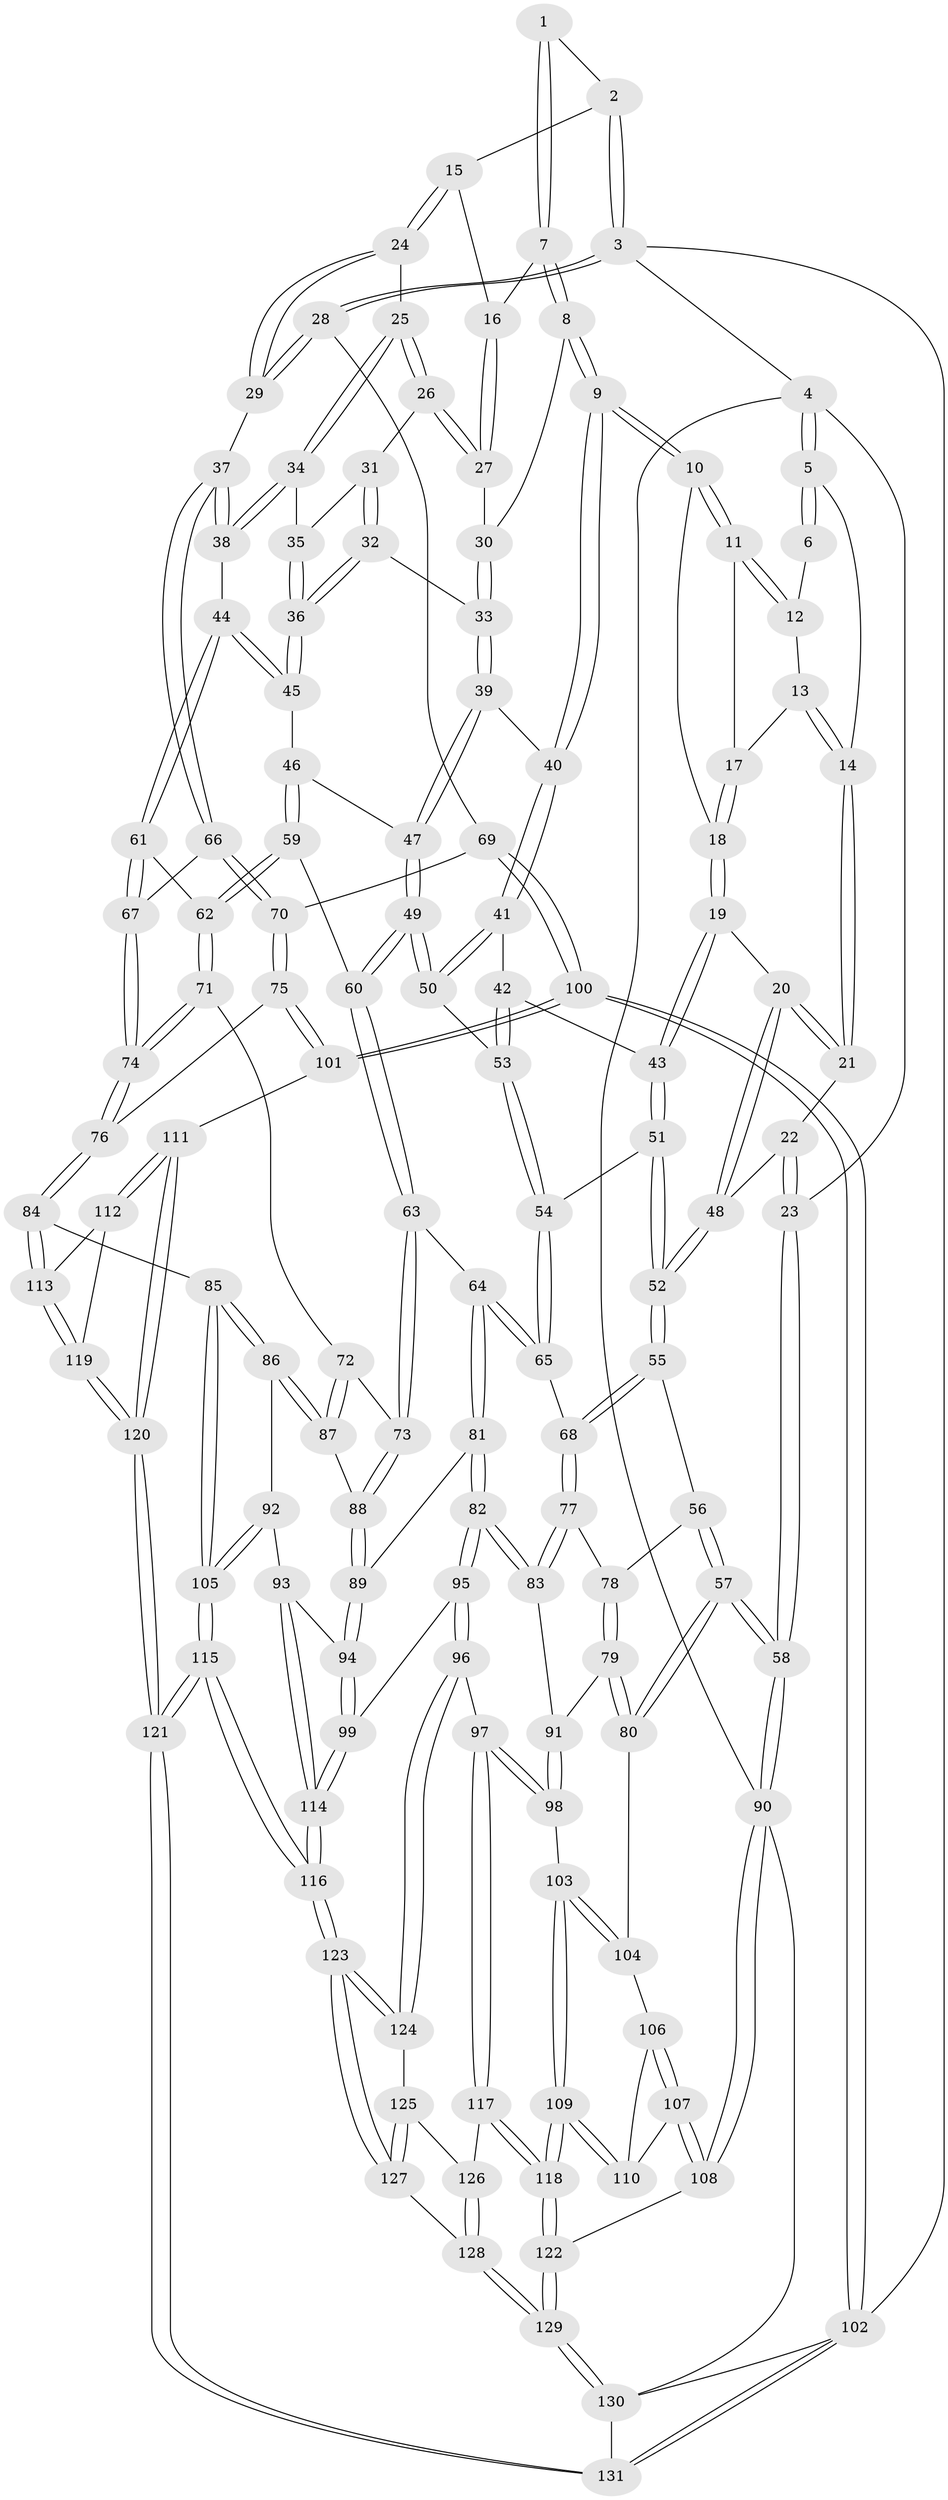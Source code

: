 // Generated by graph-tools (version 1.1) at 2025/27/03/09/25 03:27:09]
// undirected, 131 vertices, 324 edges
graph export_dot {
graph [start="1"]
  node [color=gray90,style=filled];
  1 [pos="+0.6066247305367286+0"];
  2 [pos="+0.9158956876745474+0"];
  3 [pos="+1+0"];
  4 [pos="+0+0"];
  5 [pos="+0+0"];
  6 [pos="+0.32353635432931466+0"];
  7 [pos="+0.5836075192390666+0.056300820086930645"];
  8 [pos="+0.5593178502549975+0.1104606576995011"];
  9 [pos="+0.5545303125583437+0.11717126711987783"];
  10 [pos="+0.540362204082843+0.11633103153396869"];
  11 [pos="+0.46682433835851395+0.06651290920827134"];
  12 [pos="+0.33825651636153187+0"];
  13 [pos="+0.3252913171086233+0.022592959335174138"];
  14 [pos="+0.2301009369301424+0.08654836009648272"];
  15 [pos="+0.8597362730611883+0.03969933832978032"];
  16 [pos="+0.7911245343793556+0.08471961960833718"];
  17 [pos="+0.3417464469458511+0.05771436965391037"];
  18 [pos="+0.36338507519114505+0.1631655729263717"];
  19 [pos="+0.33649234901365926+0.200106091124366"];
  20 [pos="+0.31590422352803016+0.20011716307829105"];
  21 [pos="+0.22308739971094854+0.10385337545439853"];
  22 [pos="+0.08068584847365322+0.15825574579164914"];
  23 [pos="+0+0.08153358687702932"];
  24 [pos="+0.9187579482815649+0.1451746431056208"];
  25 [pos="+0.863911989456983+0.18900256403135982"];
  26 [pos="+0.7631496633371988+0.18192551550129604"];
  27 [pos="+0.7617276114553273+0.1418059930567084"];
  28 [pos="+1+0.29160145576360014"];
  29 [pos="+1+0.269345839458893"];
  30 [pos="+0.7060122929373486+0.14875739373651103"];
  31 [pos="+0.7631248490120431+0.1820584317301987"];
  32 [pos="+0.707421864432524+0.22725595599092527"];
  33 [pos="+0.6936581573657967+0.2283907445173095"];
  34 [pos="+0.8291039291960276+0.23153112346533797"];
  35 [pos="+0.7876037907178841+0.21952230742531792"];
  36 [pos="+0.7608674197262748+0.2722844577790585"];
  37 [pos="+1+0.27276125798423706"];
  38 [pos="+0.8420856340555067+0.3224778999671497"];
  39 [pos="+0.66774943628078+0.23610318842847874"];
  40 [pos="+0.5641857504363712+0.17624808514912496"];
  41 [pos="+0.5434010119640751+0.22895816831341456"];
  42 [pos="+0.4295918675017483+0.24004300288636818"];
  43 [pos="+0.3585035645435929+0.2411438389176202"];
  44 [pos="+0.7925444899301112+0.36045802416584666"];
  45 [pos="+0.7872513977040878+0.3576231558466083"];
  46 [pos="+0.7288427516299022+0.35097738248377364"];
  47 [pos="+0.6753598670766794+0.29746872385119355"];
  48 [pos="+0.2101878873558492+0.25825026142299384"];
  49 [pos="+0.5395360262780778+0.36298645358393217"];
  50 [pos="+0.5264366548168052+0.3503695572001803"];
  51 [pos="+0.38119475102125555+0.34811131655394967"];
  52 [pos="+0.20304088687858196+0.4035755347633904"];
  53 [pos="+0.5098413518006872+0.3519793488985829"];
  54 [pos="+0.4070782378561291+0.3641826730718932"];
  55 [pos="+0.19198069142471486+0.41863183856983943"];
  56 [pos="+0.18375161015521435+0.4233477054910498"];
  57 [pos="+0+0.4981647238453367"];
  58 [pos="+0+0.4960967518686364"];
  59 [pos="+0.6304136945859301+0.41340522895640913"];
  60 [pos="+0.5666628653697139+0.4092000349370987"];
  61 [pos="+0.8014102092814392+0.40649140963345076"];
  62 [pos="+0.6972856104240853+0.4773261925042811"];
  63 [pos="+0.5389983510397589+0.5522453429380423"];
  64 [pos="+0.47876569702995697+0.5523037683373951"];
  65 [pos="+0.3940131865986624+0.5300836924070468"];
  66 [pos="+0.8762105202427852+0.4580550225165045"];
  67 [pos="+0.8348838250299428+0.45351825077497854"];
  68 [pos="+0.37550032197292493+0.5382454790361626"];
  69 [pos="+1+0.4976749358519199"];
  70 [pos="+0.9892741842935772+0.5399994624763126"];
  71 [pos="+0.6934728909777674+0.5626707446663824"];
  72 [pos="+0.6464808431873622+0.5763211248803416"];
  73 [pos="+0.5510728880758218+0.5650806257539787"];
  74 [pos="+0.7889329160964598+0.5966615592599691"];
  75 [pos="+0.8486268825175161+0.6702792823068963"];
  76 [pos="+0.8369279952043966+0.6722720453217641"];
  77 [pos="+0.32225386018935887+0.622353330626876"];
  78 [pos="+0.2417858206960384+0.5750405798217301"];
  79 [pos="+0.0915432009125587+0.6607038137128806"];
  80 [pos="+0.0896422199429807+0.6609033141863025"];
  81 [pos="+0.4231821757629869+0.6931727537641159"];
  82 [pos="+0.39229486329054675+0.708611088062281"];
  83 [pos="+0.3207550079451371+0.6403483292407963"];
  84 [pos="+0.8191841064702747+0.7030520459076208"];
  85 [pos="+0.7866471410389841+0.7203596932392333"];
  86 [pos="+0.6744482025291505+0.7213201961838772"];
  87 [pos="+0.6622390827241683+0.695225036508478"];
  88 [pos="+0.5453213544414188+0.6492023648670541"];
  89 [pos="+0.5339524792264373+0.6910973435163433"];
  90 [pos="+0+0.8909321690955158"];
  91 [pos="+0.2710518273578609+0.6787253536020302"];
  92 [pos="+0.6480621102984279+0.7436678031324303"];
  93 [pos="+0.5708537565555807+0.7504046456869561"];
  94 [pos="+0.5455228000976385+0.7319632231460277"];
  95 [pos="+0.39602167459297927+0.7922496550824695"];
  96 [pos="+0.38582580223094826+0.8017231685909404"];
  97 [pos="+0.3040814216904007+0.815604148256891"];
  98 [pos="+0.2627974809015669+0.7721915537426479"];
  99 [pos="+0.45592180914361946+0.8027569775446477"];
  100 [pos="+1+0.8388400463090012"];
  101 [pos="+1+0.8278730525059707"];
  102 [pos="+1+1"];
  103 [pos="+0.21149881291749506+0.7791217318062277"];
  104 [pos="+0.09533564512382392+0.6798335946488459"];
  105 [pos="+0.6814311259372002+0.9323636263748993"];
  106 [pos="+0.09526062589930105+0.6842626019359249"];
  107 [pos="+0.007097221872497967+0.8305045793714514"];
  108 [pos="+0+0.8913982961841582"];
  109 [pos="+0.14361846172261863+0.8950864734290006"];
  110 [pos="+0.10051330820377999+0.7933552948817472"];
  111 [pos="+0.9714016568903967+0.8688522432864241"];
  112 [pos="+0.9281564643085208+0.8455721462495288"];
  113 [pos="+0.8233577642275283+0.7150444523285877"];
  114 [pos="+0.584153368656101+0.9648741552795296"];
  115 [pos="+0.6481995862521628+1"];
  116 [pos="+0.6235112626325262+1"];
  117 [pos="+0.2724658288236515+0.880278898668133"];
  118 [pos="+0.14498045589188496+0.9217515861239286"];
  119 [pos="+0.8325334079880335+0.8584663990287709"];
  120 [pos="+0.7374168141149041+1"];
  121 [pos="+0.6746570714231606+1"];
  122 [pos="+0.13809629725264133+0.9344395940468423"];
  123 [pos="+0.5778819430406845+1"];
  124 [pos="+0.3911144720344803+0.8553654471645632"];
  125 [pos="+0.36600185730808493+0.927033661493743"];
  126 [pos="+0.3156680379403561+0.9287961918220118"];
  127 [pos="+0.3891504578907527+0.9500527096114648"];
  128 [pos="+0.27538391994529965+1"];
  129 [pos="+0.19884521219836818+1"];
  130 [pos="+0.19912036273435432+1"];
  131 [pos="+0.6756793184671395+1"];
  1 -- 2;
  1 -- 7;
  1 -- 7;
  2 -- 3;
  2 -- 3;
  2 -- 15;
  3 -- 4;
  3 -- 28;
  3 -- 28;
  3 -- 102;
  4 -- 5;
  4 -- 5;
  4 -- 23;
  4 -- 90;
  5 -- 6;
  5 -- 6;
  5 -- 14;
  6 -- 12;
  7 -- 8;
  7 -- 8;
  7 -- 16;
  8 -- 9;
  8 -- 9;
  8 -- 30;
  9 -- 10;
  9 -- 10;
  9 -- 40;
  9 -- 40;
  10 -- 11;
  10 -- 11;
  10 -- 18;
  11 -- 12;
  11 -- 12;
  11 -- 17;
  12 -- 13;
  13 -- 14;
  13 -- 14;
  13 -- 17;
  14 -- 21;
  14 -- 21;
  15 -- 16;
  15 -- 24;
  15 -- 24;
  16 -- 27;
  16 -- 27;
  17 -- 18;
  17 -- 18;
  18 -- 19;
  18 -- 19;
  19 -- 20;
  19 -- 43;
  19 -- 43;
  20 -- 21;
  20 -- 21;
  20 -- 48;
  20 -- 48;
  21 -- 22;
  22 -- 23;
  22 -- 23;
  22 -- 48;
  23 -- 58;
  23 -- 58;
  24 -- 25;
  24 -- 29;
  24 -- 29;
  25 -- 26;
  25 -- 26;
  25 -- 34;
  25 -- 34;
  26 -- 27;
  26 -- 27;
  26 -- 31;
  27 -- 30;
  28 -- 29;
  28 -- 29;
  28 -- 69;
  29 -- 37;
  30 -- 33;
  30 -- 33;
  31 -- 32;
  31 -- 32;
  31 -- 35;
  32 -- 33;
  32 -- 36;
  32 -- 36;
  33 -- 39;
  33 -- 39;
  34 -- 35;
  34 -- 38;
  34 -- 38;
  35 -- 36;
  35 -- 36;
  36 -- 45;
  36 -- 45;
  37 -- 38;
  37 -- 38;
  37 -- 66;
  37 -- 66;
  38 -- 44;
  39 -- 40;
  39 -- 47;
  39 -- 47;
  40 -- 41;
  40 -- 41;
  41 -- 42;
  41 -- 50;
  41 -- 50;
  42 -- 43;
  42 -- 53;
  42 -- 53;
  43 -- 51;
  43 -- 51;
  44 -- 45;
  44 -- 45;
  44 -- 61;
  44 -- 61;
  45 -- 46;
  46 -- 47;
  46 -- 59;
  46 -- 59;
  47 -- 49;
  47 -- 49;
  48 -- 52;
  48 -- 52;
  49 -- 50;
  49 -- 50;
  49 -- 60;
  49 -- 60;
  50 -- 53;
  51 -- 52;
  51 -- 52;
  51 -- 54;
  52 -- 55;
  52 -- 55;
  53 -- 54;
  53 -- 54;
  54 -- 65;
  54 -- 65;
  55 -- 56;
  55 -- 68;
  55 -- 68;
  56 -- 57;
  56 -- 57;
  56 -- 78;
  57 -- 58;
  57 -- 58;
  57 -- 80;
  57 -- 80;
  58 -- 90;
  58 -- 90;
  59 -- 60;
  59 -- 62;
  59 -- 62;
  60 -- 63;
  60 -- 63;
  61 -- 62;
  61 -- 67;
  61 -- 67;
  62 -- 71;
  62 -- 71;
  63 -- 64;
  63 -- 73;
  63 -- 73;
  64 -- 65;
  64 -- 65;
  64 -- 81;
  64 -- 81;
  65 -- 68;
  66 -- 67;
  66 -- 70;
  66 -- 70;
  67 -- 74;
  67 -- 74;
  68 -- 77;
  68 -- 77;
  69 -- 70;
  69 -- 100;
  69 -- 100;
  70 -- 75;
  70 -- 75;
  71 -- 72;
  71 -- 74;
  71 -- 74;
  72 -- 73;
  72 -- 87;
  72 -- 87;
  73 -- 88;
  73 -- 88;
  74 -- 76;
  74 -- 76;
  75 -- 76;
  75 -- 101;
  75 -- 101;
  76 -- 84;
  76 -- 84;
  77 -- 78;
  77 -- 83;
  77 -- 83;
  78 -- 79;
  78 -- 79;
  79 -- 80;
  79 -- 80;
  79 -- 91;
  80 -- 104;
  81 -- 82;
  81 -- 82;
  81 -- 89;
  82 -- 83;
  82 -- 83;
  82 -- 95;
  82 -- 95;
  83 -- 91;
  84 -- 85;
  84 -- 113;
  84 -- 113;
  85 -- 86;
  85 -- 86;
  85 -- 105;
  85 -- 105;
  86 -- 87;
  86 -- 87;
  86 -- 92;
  87 -- 88;
  88 -- 89;
  88 -- 89;
  89 -- 94;
  89 -- 94;
  90 -- 108;
  90 -- 108;
  90 -- 130;
  91 -- 98;
  91 -- 98;
  92 -- 93;
  92 -- 105;
  92 -- 105;
  93 -- 94;
  93 -- 114;
  93 -- 114;
  94 -- 99;
  94 -- 99;
  95 -- 96;
  95 -- 96;
  95 -- 99;
  96 -- 97;
  96 -- 124;
  96 -- 124;
  97 -- 98;
  97 -- 98;
  97 -- 117;
  97 -- 117;
  98 -- 103;
  99 -- 114;
  99 -- 114;
  100 -- 101;
  100 -- 101;
  100 -- 102;
  100 -- 102;
  101 -- 111;
  102 -- 131;
  102 -- 131;
  102 -- 130;
  103 -- 104;
  103 -- 104;
  103 -- 109;
  103 -- 109;
  104 -- 106;
  105 -- 115;
  105 -- 115;
  106 -- 107;
  106 -- 107;
  106 -- 110;
  107 -- 108;
  107 -- 108;
  107 -- 110;
  108 -- 122;
  109 -- 110;
  109 -- 110;
  109 -- 118;
  109 -- 118;
  111 -- 112;
  111 -- 112;
  111 -- 120;
  111 -- 120;
  112 -- 113;
  112 -- 119;
  113 -- 119;
  113 -- 119;
  114 -- 116;
  114 -- 116;
  115 -- 116;
  115 -- 116;
  115 -- 121;
  115 -- 121;
  116 -- 123;
  116 -- 123;
  117 -- 118;
  117 -- 118;
  117 -- 126;
  118 -- 122;
  118 -- 122;
  119 -- 120;
  119 -- 120;
  120 -- 121;
  120 -- 121;
  121 -- 131;
  121 -- 131;
  122 -- 129;
  122 -- 129;
  123 -- 124;
  123 -- 124;
  123 -- 127;
  123 -- 127;
  124 -- 125;
  125 -- 126;
  125 -- 127;
  125 -- 127;
  126 -- 128;
  126 -- 128;
  127 -- 128;
  128 -- 129;
  128 -- 129;
  129 -- 130;
  129 -- 130;
  130 -- 131;
}

